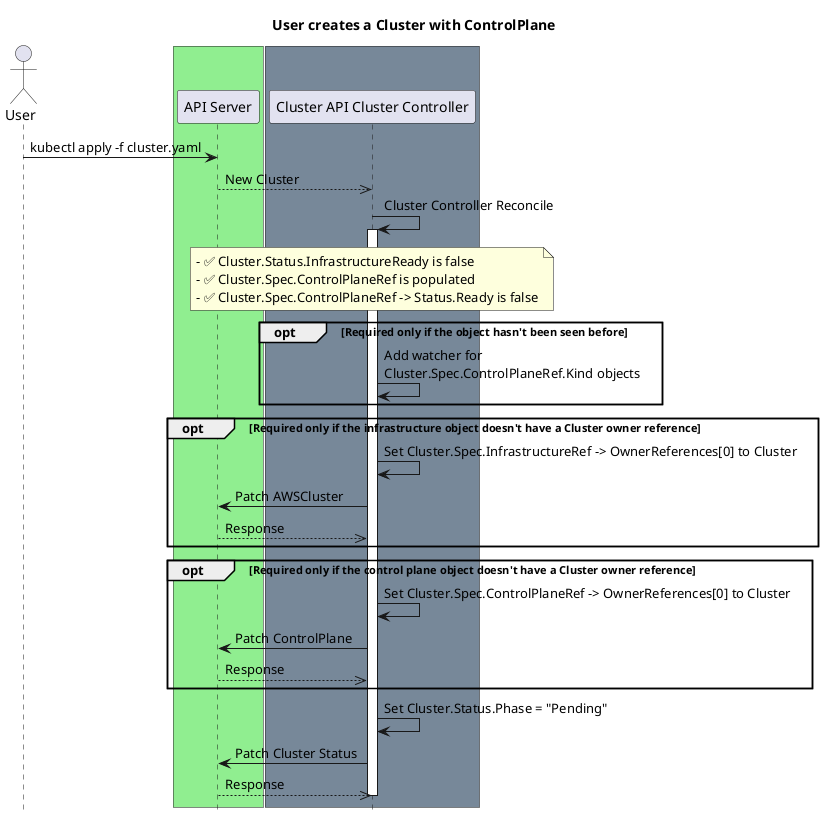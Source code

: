 @startuml
title User creates a Cluster with ControlPlane
actor User

' -- GROUPS START ---

box #lightgreen
participant "API Server"
end box

box #lightslategray
participant "Cluster API Cluster Controller"
end box

' -- GROUPS END ---

User->"API Server":kubectl apply -f cluster.yaml
"API Server"-->>"Cluster API Cluster Controller": New Cluster

"Cluster API Cluster Controller"-> "Cluster API Cluster Controller":Cluster Controller Reconcile
activate "Cluster API Cluster Controller"

note over "Cluster API Cluster Controller": - ✅ Cluster.Status.InfrastructureReady is false\n- ✅ Cluster.Spec.ControlPlaneRef is populated\n- ✅ Cluster.Spec.ControlPlaneRef -> Status.Ready is false

opt Required only if the object hasn't been seen before
"Cluster API Cluster Controller"-> "Cluster API Cluster Controller":Add watcher for \nCluster.Spec.ControlPlaneRef.Kind objects
end

opt Required only if the infrastructure object doesn't have a Cluster owner reference
"Cluster API Cluster Controller"-> "Cluster API Cluster Controller":Set Cluster.Spec.InfrastructureRef -> OwnerReferences[0] to Cluster
"Cluster API Cluster Controller"->"API Server": Patch AWSCluster
"Cluster API Cluster Controller"<<--"API Server": Response
end

opt Required only if the control plane object doesn't have a Cluster owner reference
"Cluster API Cluster Controller"-> "Cluster API Cluster Controller":Set Cluster.Spec.ControlPlaneRef -> OwnerReferences[0] to Cluster
"Cluster API Cluster Controller"->"API Server": Patch ControlPlane
"Cluster API Cluster Controller"<<--"API Server": Response
end

"Cluster API Cluster Controller"-> "Cluster API Cluster Controller":Set Cluster.Status.Phase = "Pending"

"Cluster API Cluster Controller"->"API Server": Patch Cluster Status
"Cluster API Cluster Controller"<<--"API Server": Response

deactivate "Cluster API Cluster Controller"

hide footbox
@enduml
